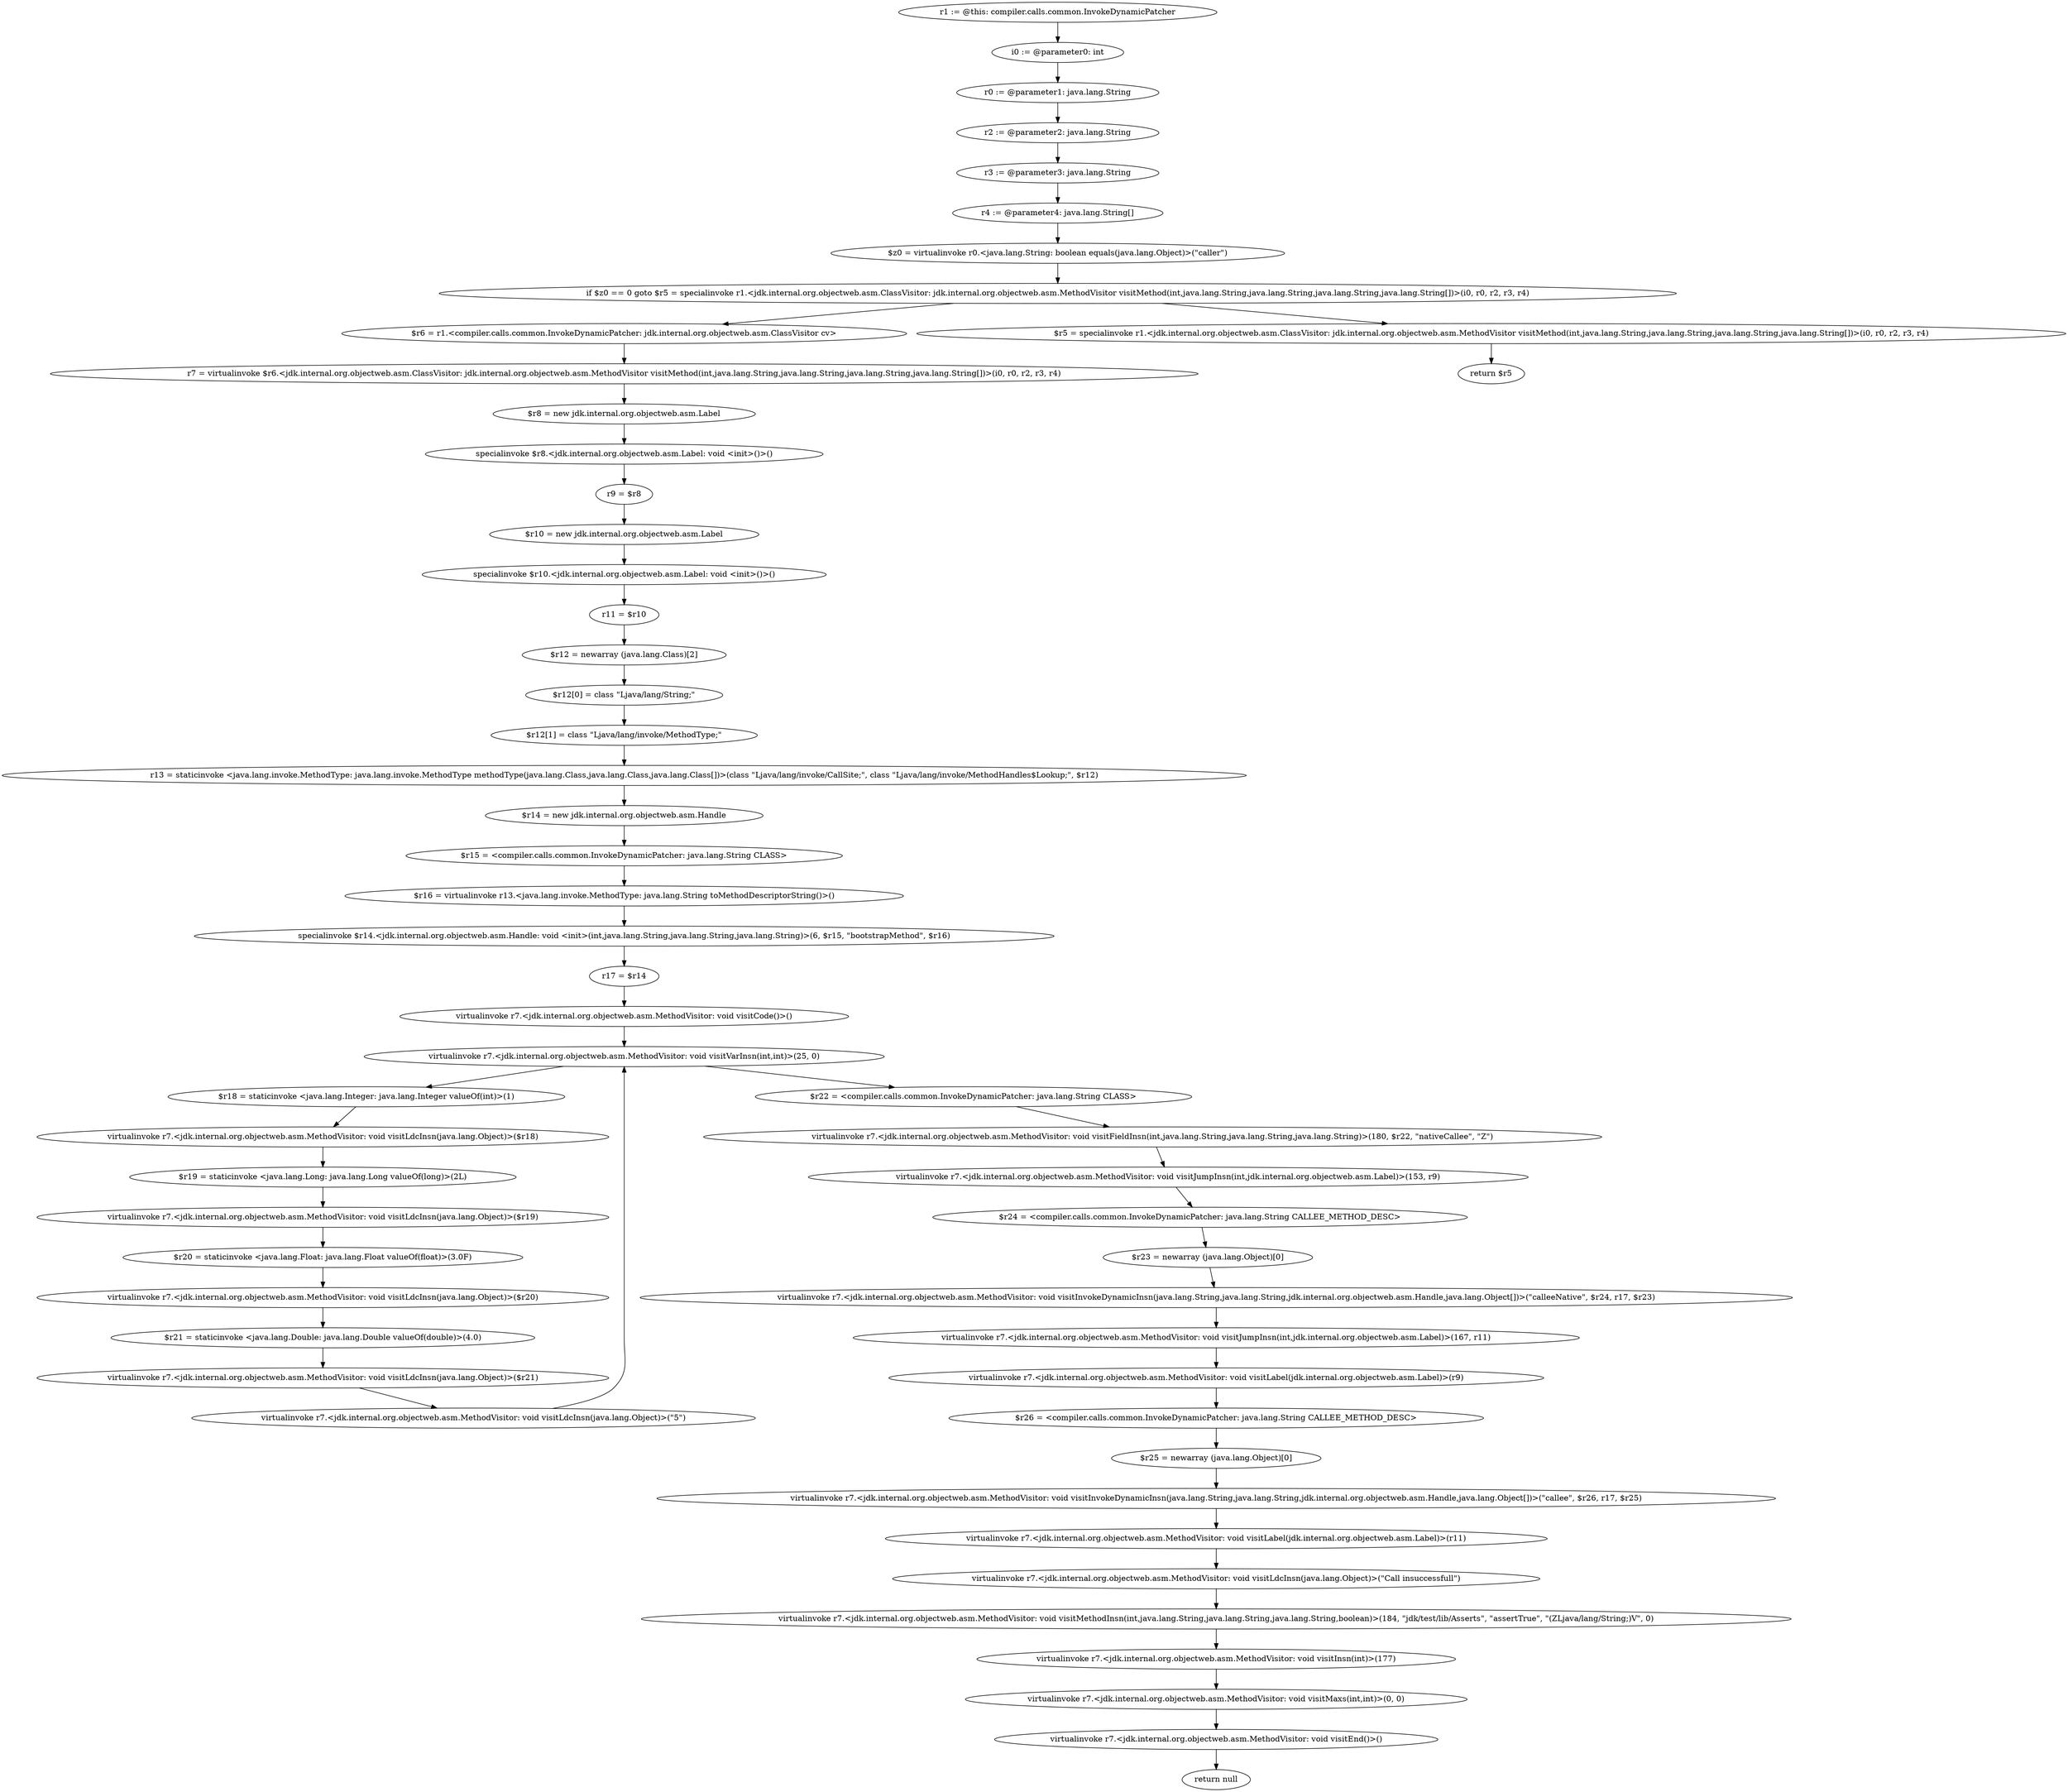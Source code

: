 digraph "unitGraph" {
    "r1 := @this: compiler.calls.common.InvokeDynamicPatcher"
    "i0 := @parameter0: int"
    "r0 := @parameter1: java.lang.String"
    "r2 := @parameter2: java.lang.String"
    "r3 := @parameter3: java.lang.String"
    "r4 := @parameter4: java.lang.String[]"
    "$z0 = virtualinvoke r0.<java.lang.String: boolean equals(java.lang.Object)>(\"caller\")"
    "if $z0 == 0 goto $r5 = specialinvoke r1.<jdk.internal.org.objectweb.asm.ClassVisitor: jdk.internal.org.objectweb.asm.MethodVisitor visitMethod(int,java.lang.String,java.lang.String,java.lang.String,java.lang.String[])>(i0, r0, r2, r3, r4)"
    "$r6 = r1.<compiler.calls.common.InvokeDynamicPatcher: jdk.internal.org.objectweb.asm.ClassVisitor cv>"
    "r7 = virtualinvoke $r6.<jdk.internal.org.objectweb.asm.ClassVisitor: jdk.internal.org.objectweb.asm.MethodVisitor visitMethod(int,java.lang.String,java.lang.String,java.lang.String,java.lang.String[])>(i0, r0, r2, r3, r4)"
    "$r8 = new jdk.internal.org.objectweb.asm.Label"
    "specialinvoke $r8.<jdk.internal.org.objectweb.asm.Label: void <init>()>()"
    "r9 = $r8"
    "$r10 = new jdk.internal.org.objectweb.asm.Label"
    "specialinvoke $r10.<jdk.internal.org.objectweb.asm.Label: void <init>()>()"
    "r11 = $r10"
    "$r12 = newarray (java.lang.Class)[2]"
    "$r12[0] = class \"Ljava/lang/String;\""
    "$r12[1] = class \"Ljava/lang/invoke/MethodType;\""
    "r13 = staticinvoke <java.lang.invoke.MethodType: java.lang.invoke.MethodType methodType(java.lang.Class,java.lang.Class,java.lang.Class[])>(class \"Ljava/lang/invoke/CallSite;\", class \"Ljava/lang/invoke/MethodHandles$Lookup;\", $r12)"
    "$r14 = new jdk.internal.org.objectweb.asm.Handle"
    "$r15 = <compiler.calls.common.InvokeDynamicPatcher: java.lang.String CLASS>"
    "$r16 = virtualinvoke r13.<java.lang.invoke.MethodType: java.lang.String toMethodDescriptorString()>()"
    "specialinvoke $r14.<jdk.internal.org.objectweb.asm.Handle: void <init>(int,java.lang.String,java.lang.String,java.lang.String)>(6, $r15, \"bootstrapMethod\", $r16)"
    "r17 = $r14"
    "virtualinvoke r7.<jdk.internal.org.objectweb.asm.MethodVisitor: void visitCode()>()"
    "virtualinvoke r7.<jdk.internal.org.objectweb.asm.MethodVisitor: void visitVarInsn(int,int)>(25, 0)"
    "$r18 = staticinvoke <java.lang.Integer: java.lang.Integer valueOf(int)>(1)"
    "virtualinvoke r7.<jdk.internal.org.objectweb.asm.MethodVisitor: void visitLdcInsn(java.lang.Object)>($r18)"
    "$r19 = staticinvoke <java.lang.Long: java.lang.Long valueOf(long)>(2L)"
    "virtualinvoke r7.<jdk.internal.org.objectweb.asm.MethodVisitor: void visitLdcInsn(java.lang.Object)>($r19)"
    "$r20 = staticinvoke <java.lang.Float: java.lang.Float valueOf(float)>(3.0F)"
    "virtualinvoke r7.<jdk.internal.org.objectweb.asm.MethodVisitor: void visitLdcInsn(java.lang.Object)>($r20)"
    "$r21 = staticinvoke <java.lang.Double: java.lang.Double valueOf(double)>(4.0)"
    "virtualinvoke r7.<jdk.internal.org.objectweb.asm.MethodVisitor: void visitLdcInsn(java.lang.Object)>($r21)"
    "virtualinvoke r7.<jdk.internal.org.objectweb.asm.MethodVisitor: void visitLdcInsn(java.lang.Object)>(\"5\")"
    "$r22 = <compiler.calls.common.InvokeDynamicPatcher: java.lang.String CLASS>"
    "virtualinvoke r7.<jdk.internal.org.objectweb.asm.MethodVisitor: void visitFieldInsn(int,java.lang.String,java.lang.String,java.lang.String)>(180, $r22, \"nativeCallee\", \"Z\")"
    "virtualinvoke r7.<jdk.internal.org.objectweb.asm.MethodVisitor: void visitJumpInsn(int,jdk.internal.org.objectweb.asm.Label)>(153, r9)"
    "$r24 = <compiler.calls.common.InvokeDynamicPatcher: java.lang.String CALLEE_METHOD_DESC>"
    "$r23 = newarray (java.lang.Object)[0]"
    "virtualinvoke r7.<jdk.internal.org.objectweb.asm.MethodVisitor: void visitInvokeDynamicInsn(java.lang.String,java.lang.String,jdk.internal.org.objectweb.asm.Handle,java.lang.Object[])>(\"calleeNative\", $r24, r17, $r23)"
    "virtualinvoke r7.<jdk.internal.org.objectweb.asm.MethodVisitor: void visitJumpInsn(int,jdk.internal.org.objectweb.asm.Label)>(167, r11)"
    "virtualinvoke r7.<jdk.internal.org.objectweb.asm.MethodVisitor: void visitLabel(jdk.internal.org.objectweb.asm.Label)>(r9)"
    "$r26 = <compiler.calls.common.InvokeDynamicPatcher: java.lang.String CALLEE_METHOD_DESC>"
    "$r25 = newarray (java.lang.Object)[0]"
    "virtualinvoke r7.<jdk.internal.org.objectweb.asm.MethodVisitor: void visitInvokeDynamicInsn(java.lang.String,java.lang.String,jdk.internal.org.objectweb.asm.Handle,java.lang.Object[])>(\"callee\", $r26, r17, $r25)"
    "virtualinvoke r7.<jdk.internal.org.objectweb.asm.MethodVisitor: void visitLabel(jdk.internal.org.objectweb.asm.Label)>(r11)"
    "virtualinvoke r7.<jdk.internal.org.objectweb.asm.MethodVisitor: void visitLdcInsn(java.lang.Object)>(\"Call insuccessfull\")"
    "virtualinvoke r7.<jdk.internal.org.objectweb.asm.MethodVisitor: void visitMethodInsn(int,java.lang.String,java.lang.String,java.lang.String,boolean)>(184, \"jdk/test/lib/Asserts\", \"assertTrue\", \"(ZLjava/lang/String;)V\", 0)"
    "virtualinvoke r7.<jdk.internal.org.objectweb.asm.MethodVisitor: void visitInsn(int)>(177)"
    "virtualinvoke r7.<jdk.internal.org.objectweb.asm.MethodVisitor: void visitMaxs(int,int)>(0, 0)"
    "virtualinvoke r7.<jdk.internal.org.objectweb.asm.MethodVisitor: void visitEnd()>()"
    "return null"
    "$r5 = specialinvoke r1.<jdk.internal.org.objectweb.asm.ClassVisitor: jdk.internal.org.objectweb.asm.MethodVisitor visitMethod(int,java.lang.String,java.lang.String,java.lang.String,java.lang.String[])>(i0, r0, r2, r3, r4)"
    "return $r5"
    "r1 := @this: compiler.calls.common.InvokeDynamicPatcher"->"i0 := @parameter0: int";
    "i0 := @parameter0: int"->"r0 := @parameter1: java.lang.String";
    "r0 := @parameter1: java.lang.String"->"r2 := @parameter2: java.lang.String";
    "r2 := @parameter2: java.lang.String"->"r3 := @parameter3: java.lang.String";
    "r3 := @parameter3: java.lang.String"->"r4 := @parameter4: java.lang.String[]";
    "r4 := @parameter4: java.lang.String[]"->"$z0 = virtualinvoke r0.<java.lang.String: boolean equals(java.lang.Object)>(\"caller\")";
    "$z0 = virtualinvoke r0.<java.lang.String: boolean equals(java.lang.Object)>(\"caller\")"->"if $z0 == 0 goto $r5 = specialinvoke r1.<jdk.internal.org.objectweb.asm.ClassVisitor: jdk.internal.org.objectweb.asm.MethodVisitor visitMethod(int,java.lang.String,java.lang.String,java.lang.String,java.lang.String[])>(i0, r0, r2, r3, r4)";
    "if $z0 == 0 goto $r5 = specialinvoke r1.<jdk.internal.org.objectweb.asm.ClassVisitor: jdk.internal.org.objectweb.asm.MethodVisitor visitMethod(int,java.lang.String,java.lang.String,java.lang.String,java.lang.String[])>(i0, r0, r2, r3, r4)"->"$r6 = r1.<compiler.calls.common.InvokeDynamicPatcher: jdk.internal.org.objectweb.asm.ClassVisitor cv>";
    "if $z0 == 0 goto $r5 = specialinvoke r1.<jdk.internal.org.objectweb.asm.ClassVisitor: jdk.internal.org.objectweb.asm.MethodVisitor visitMethod(int,java.lang.String,java.lang.String,java.lang.String,java.lang.String[])>(i0, r0, r2, r3, r4)"->"$r5 = specialinvoke r1.<jdk.internal.org.objectweb.asm.ClassVisitor: jdk.internal.org.objectweb.asm.MethodVisitor visitMethod(int,java.lang.String,java.lang.String,java.lang.String,java.lang.String[])>(i0, r0, r2, r3, r4)";
    "$r6 = r1.<compiler.calls.common.InvokeDynamicPatcher: jdk.internal.org.objectweb.asm.ClassVisitor cv>"->"r7 = virtualinvoke $r6.<jdk.internal.org.objectweb.asm.ClassVisitor: jdk.internal.org.objectweb.asm.MethodVisitor visitMethod(int,java.lang.String,java.lang.String,java.lang.String,java.lang.String[])>(i0, r0, r2, r3, r4)";
    "r7 = virtualinvoke $r6.<jdk.internal.org.objectweb.asm.ClassVisitor: jdk.internal.org.objectweb.asm.MethodVisitor visitMethod(int,java.lang.String,java.lang.String,java.lang.String,java.lang.String[])>(i0, r0, r2, r3, r4)"->"$r8 = new jdk.internal.org.objectweb.asm.Label";
    "$r8 = new jdk.internal.org.objectweb.asm.Label"->"specialinvoke $r8.<jdk.internal.org.objectweb.asm.Label: void <init>()>()";
    "specialinvoke $r8.<jdk.internal.org.objectweb.asm.Label: void <init>()>()"->"r9 = $r8";
    "r9 = $r8"->"$r10 = new jdk.internal.org.objectweb.asm.Label";
    "$r10 = new jdk.internal.org.objectweb.asm.Label"->"specialinvoke $r10.<jdk.internal.org.objectweb.asm.Label: void <init>()>()";
    "specialinvoke $r10.<jdk.internal.org.objectweb.asm.Label: void <init>()>()"->"r11 = $r10";
    "r11 = $r10"->"$r12 = newarray (java.lang.Class)[2]";
    "$r12 = newarray (java.lang.Class)[2]"->"$r12[0] = class \"Ljava/lang/String;\"";
    "$r12[0] = class \"Ljava/lang/String;\""->"$r12[1] = class \"Ljava/lang/invoke/MethodType;\"";
    "$r12[1] = class \"Ljava/lang/invoke/MethodType;\""->"r13 = staticinvoke <java.lang.invoke.MethodType: java.lang.invoke.MethodType methodType(java.lang.Class,java.lang.Class,java.lang.Class[])>(class \"Ljava/lang/invoke/CallSite;\", class \"Ljava/lang/invoke/MethodHandles$Lookup;\", $r12)";
    "r13 = staticinvoke <java.lang.invoke.MethodType: java.lang.invoke.MethodType methodType(java.lang.Class,java.lang.Class,java.lang.Class[])>(class \"Ljava/lang/invoke/CallSite;\", class \"Ljava/lang/invoke/MethodHandles$Lookup;\", $r12)"->"$r14 = new jdk.internal.org.objectweb.asm.Handle";
    "$r14 = new jdk.internal.org.objectweb.asm.Handle"->"$r15 = <compiler.calls.common.InvokeDynamicPatcher: java.lang.String CLASS>";
    "$r15 = <compiler.calls.common.InvokeDynamicPatcher: java.lang.String CLASS>"->"$r16 = virtualinvoke r13.<java.lang.invoke.MethodType: java.lang.String toMethodDescriptorString()>()";
    "$r16 = virtualinvoke r13.<java.lang.invoke.MethodType: java.lang.String toMethodDescriptorString()>()"->"specialinvoke $r14.<jdk.internal.org.objectweb.asm.Handle: void <init>(int,java.lang.String,java.lang.String,java.lang.String)>(6, $r15, \"bootstrapMethod\", $r16)";
    "specialinvoke $r14.<jdk.internal.org.objectweb.asm.Handle: void <init>(int,java.lang.String,java.lang.String,java.lang.String)>(6, $r15, \"bootstrapMethod\", $r16)"->"r17 = $r14";
    "r17 = $r14"->"virtualinvoke r7.<jdk.internal.org.objectweb.asm.MethodVisitor: void visitCode()>()";
    "virtualinvoke r7.<jdk.internal.org.objectweb.asm.MethodVisitor: void visitCode()>()"->"virtualinvoke r7.<jdk.internal.org.objectweb.asm.MethodVisitor: void visitVarInsn(int,int)>(25, 0)";
    "virtualinvoke r7.<jdk.internal.org.objectweb.asm.MethodVisitor: void visitVarInsn(int,int)>(25, 0)"->"$r18 = staticinvoke <java.lang.Integer: java.lang.Integer valueOf(int)>(1)";
    "$r18 = staticinvoke <java.lang.Integer: java.lang.Integer valueOf(int)>(1)"->"virtualinvoke r7.<jdk.internal.org.objectweb.asm.MethodVisitor: void visitLdcInsn(java.lang.Object)>($r18)";
    "virtualinvoke r7.<jdk.internal.org.objectweb.asm.MethodVisitor: void visitLdcInsn(java.lang.Object)>($r18)"->"$r19 = staticinvoke <java.lang.Long: java.lang.Long valueOf(long)>(2L)";
    "$r19 = staticinvoke <java.lang.Long: java.lang.Long valueOf(long)>(2L)"->"virtualinvoke r7.<jdk.internal.org.objectweb.asm.MethodVisitor: void visitLdcInsn(java.lang.Object)>($r19)";
    "virtualinvoke r7.<jdk.internal.org.objectweb.asm.MethodVisitor: void visitLdcInsn(java.lang.Object)>($r19)"->"$r20 = staticinvoke <java.lang.Float: java.lang.Float valueOf(float)>(3.0F)";
    "$r20 = staticinvoke <java.lang.Float: java.lang.Float valueOf(float)>(3.0F)"->"virtualinvoke r7.<jdk.internal.org.objectweb.asm.MethodVisitor: void visitLdcInsn(java.lang.Object)>($r20)";
    "virtualinvoke r7.<jdk.internal.org.objectweb.asm.MethodVisitor: void visitLdcInsn(java.lang.Object)>($r20)"->"$r21 = staticinvoke <java.lang.Double: java.lang.Double valueOf(double)>(4.0)";
    "$r21 = staticinvoke <java.lang.Double: java.lang.Double valueOf(double)>(4.0)"->"virtualinvoke r7.<jdk.internal.org.objectweb.asm.MethodVisitor: void visitLdcInsn(java.lang.Object)>($r21)";
    "virtualinvoke r7.<jdk.internal.org.objectweb.asm.MethodVisitor: void visitLdcInsn(java.lang.Object)>($r21)"->"virtualinvoke r7.<jdk.internal.org.objectweb.asm.MethodVisitor: void visitLdcInsn(java.lang.Object)>(\"5\")";
    "virtualinvoke r7.<jdk.internal.org.objectweb.asm.MethodVisitor: void visitLdcInsn(java.lang.Object)>(\"5\")"->"virtualinvoke r7.<jdk.internal.org.objectweb.asm.MethodVisitor: void visitVarInsn(int,int)>(25, 0)";
    "virtualinvoke r7.<jdk.internal.org.objectweb.asm.MethodVisitor: void visitVarInsn(int,int)>(25, 0)"->"$r22 = <compiler.calls.common.InvokeDynamicPatcher: java.lang.String CLASS>";
    "$r22 = <compiler.calls.common.InvokeDynamicPatcher: java.lang.String CLASS>"->"virtualinvoke r7.<jdk.internal.org.objectweb.asm.MethodVisitor: void visitFieldInsn(int,java.lang.String,java.lang.String,java.lang.String)>(180, $r22, \"nativeCallee\", \"Z\")";
    "virtualinvoke r7.<jdk.internal.org.objectweb.asm.MethodVisitor: void visitFieldInsn(int,java.lang.String,java.lang.String,java.lang.String)>(180, $r22, \"nativeCallee\", \"Z\")"->"virtualinvoke r7.<jdk.internal.org.objectweb.asm.MethodVisitor: void visitJumpInsn(int,jdk.internal.org.objectweb.asm.Label)>(153, r9)";
    "virtualinvoke r7.<jdk.internal.org.objectweb.asm.MethodVisitor: void visitJumpInsn(int,jdk.internal.org.objectweb.asm.Label)>(153, r9)"->"$r24 = <compiler.calls.common.InvokeDynamicPatcher: java.lang.String CALLEE_METHOD_DESC>";
    "$r24 = <compiler.calls.common.InvokeDynamicPatcher: java.lang.String CALLEE_METHOD_DESC>"->"$r23 = newarray (java.lang.Object)[0]";
    "$r23 = newarray (java.lang.Object)[0]"->"virtualinvoke r7.<jdk.internal.org.objectweb.asm.MethodVisitor: void visitInvokeDynamicInsn(java.lang.String,java.lang.String,jdk.internal.org.objectweb.asm.Handle,java.lang.Object[])>(\"calleeNative\", $r24, r17, $r23)";
    "virtualinvoke r7.<jdk.internal.org.objectweb.asm.MethodVisitor: void visitInvokeDynamicInsn(java.lang.String,java.lang.String,jdk.internal.org.objectweb.asm.Handle,java.lang.Object[])>(\"calleeNative\", $r24, r17, $r23)"->"virtualinvoke r7.<jdk.internal.org.objectweb.asm.MethodVisitor: void visitJumpInsn(int,jdk.internal.org.objectweb.asm.Label)>(167, r11)";
    "virtualinvoke r7.<jdk.internal.org.objectweb.asm.MethodVisitor: void visitJumpInsn(int,jdk.internal.org.objectweb.asm.Label)>(167, r11)"->"virtualinvoke r7.<jdk.internal.org.objectweb.asm.MethodVisitor: void visitLabel(jdk.internal.org.objectweb.asm.Label)>(r9)";
    "virtualinvoke r7.<jdk.internal.org.objectweb.asm.MethodVisitor: void visitLabel(jdk.internal.org.objectweb.asm.Label)>(r9)"->"$r26 = <compiler.calls.common.InvokeDynamicPatcher: java.lang.String CALLEE_METHOD_DESC>";
    "$r26 = <compiler.calls.common.InvokeDynamicPatcher: java.lang.String CALLEE_METHOD_DESC>"->"$r25 = newarray (java.lang.Object)[0]";
    "$r25 = newarray (java.lang.Object)[0]"->"virtualinvoke r7.<jdk.internal.org.objectweb.asm.MethodVisitor: void visitInvokeDynamicInsn(java.lang.String,java.lang.String,jdk.internal.org.objectweb.asm.Handle,java.lang.Object[])>(\"callee\", $r26, r17, $r25)";
    "virtualinvoke r7.<jdk.internal.org.objectweb.asm.MethodVisitor: void visitInvokeDynamicInsn(java.lang.String,java.lang.String,jdk.internal.org.objectweb.asm.Handle,java.lang.Object[])>(\"callee\", $r26, r17, $r25)"->"virtualinvoke r7.<jdk.internal.org.objectweb.asm.MethodVisitor: void visitLabel(jdk.internal.org.objectweb.asm.Label)>(r11)";
    "virtualinvoke r7.<jdk.internal.org.objectweb.asm.MethodVisitor: void visitLabel(jdk.internal.org.objectweb.asm.Label)>(r11)"->"virtualinvoke r7.<jdk.internal.org.objectweb.asm.MethodVisitor: void visitLdcInsn(java.lang.Object)>(\"Call insuccessfull\")";
    "virtualinvoke r7.<jdk.internal.org.objectweb.asm.MethodVisitor: void visitLdcInsn(java.lang.Object)>(\"Call insuccessfull\")"->"virtualinvoke r7.<jdk.internal.org.objectweb.asm.MethodVisitor: void visitMethodInsn(int,java.lang.String,java.lang.String,java.lang.String,boolean)>(184, \"jdk/test/lib/Asserts\", \"assertTrue\", \"(ZLjava/lang/String;)V\", 0)";
    "virtualinvoke r7.<jdk.internal.org.objectweb.asm.MethodVisitor: void visitMethodInsn(int,java.lang.String,java.lang.String,java.lang.String,boolean)>(184, \"jdk/test/lib/Asserts\", \"assertTrue\", \"(ZLjava/lang/String;)V\", 0)"->"virtualinvoke r7.<jdk.internal.org.objectweb.asm.MethodVisitor: void visitInsn(int)>(177)";
    "virtualinvoke r7.<jdk.internal.org.objectweb.asm.MethodVisitor: void visitInsn(int)>(177)"->"virtualinvoke r7.<jdk.internal.org.objectweb.asm.MethodVisitor: void visitMaxs(int,int)>(0, 0)";
    "virtualinvoke r7.<jdk.internal.org.objectweb.asm.MethodVisitor: void visitMaxs(int,int)>(0, 0)"->"virtualinvoke r7.<jdk.internal.org.objectweb.asm.MethodVisitor: void visitEnd()>()";
    "virtualinvoke r7.<jdk.internal.org.objectweb.asm.MethodVisitor: void visitEnd()>()"->"return null";
    "$r5 = specialinvoke r1.<jdk.internal.org.objectweb.asm.ClassVisitor: jdk.internal.org.objectweb.asm.MethodVisitor visitMethod(int,java.lang.String,java.lang.String,java.lang.String,java.lang.String[])>(i0, r0, r2, r3, r4)"->"return $r5";
}
